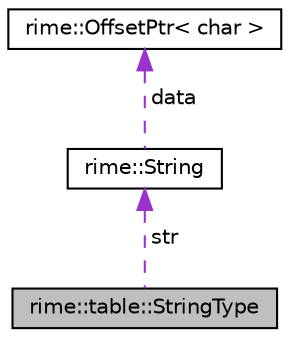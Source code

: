 digraph "rime::table::StringType"
{
  edge [fontname="Helvetica",fontsize="10",labelfontname="Helvetica",labelfontsize="10"];
  node [fontname="Helvetica",fontsize="10",shape=record];
  Node1 [label="rime::table::StringType",height=0.2,width=0.4,color="black", fillcolor="grey75", style="filled" fontcolor="black"];
  Node2 -> Node1 [dir="back",color="darkorchid3",fontsize="10",style="dashed",label=" str" ,fontname="Helvetica"];
  Node2 [label="rime::String",height=0.2,width=0.4,color="black", fillcolor="white", style="filled",URL="$a00189.html"];
  Node3 -> Node2 [dir="back",color="darkorchid3",fontsize="10",style="dashed",label=" data" ,fontname="Helvetica"];
  Node3 [label="rime::OffsetPtr\< char \>",height=0.2,width=0.4,color="black", fillcolor="white", style="filled",URL="$a00102.html"];
}
